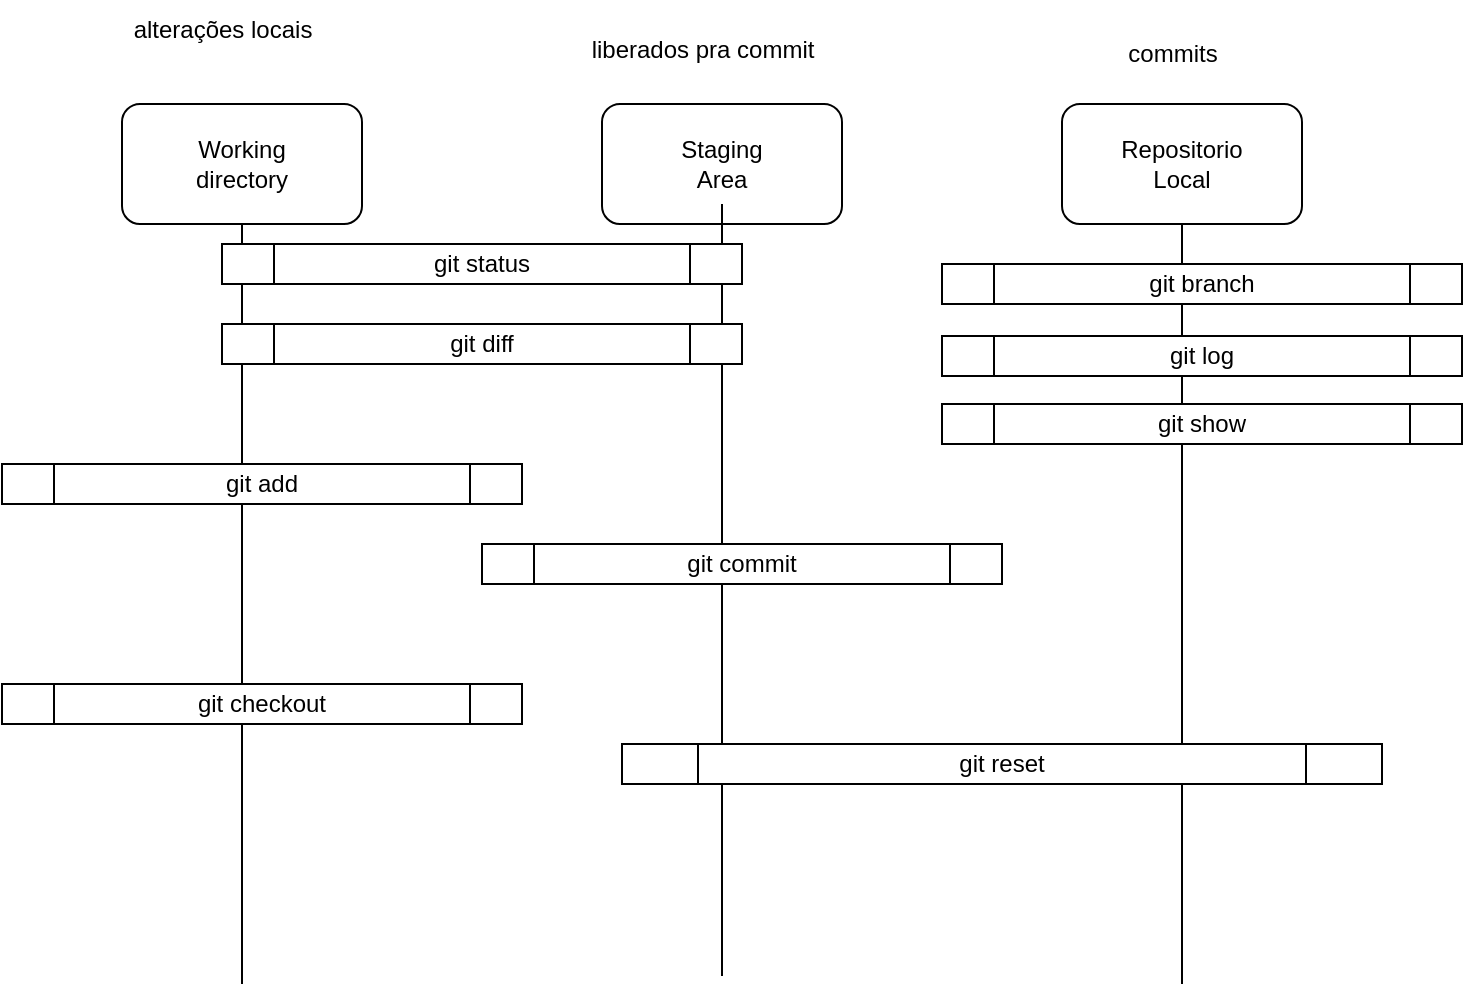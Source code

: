 <mxfile>
    <diagram id="B4c1xTssNnKq9BLbnN2t" name="Page-1">
        <mxGraphModel dx="1152" dy="795" grid="1" gridSize="10" guides="1" tooltips="1" connect="1" arrows="1" fold="1" page="1" pageScale="1" pageWidth="827" pageHeight="1169" math="0" shadow="0">
            <root>
                <mxCell id="0"/>
                <mxCell id="1" parent="0"/>
                <mxCell id="2" value="Repositorio&lt;br&gt;Local" style="rounded=1;whiteSpace=wrap;html=1;" vertex="1" parent="1">
                    <mxGeometry x="590" y="80" width="120" height="60" as="geometry"/>
                </mxCell>
                <mxCell id="3" value="Staging&lt;br&gt;Area" style="rounded=1;whiteSpace=wrap;html=1;" vertex="1" parent="1">
                    <mxGeometry x="360" y="80" width="120" height="60" as="geometry"/>
                </mxCell>
                <mxCell id="4" value="Working&lt;br&gt;directory" style="rounded=1;whiteSpace=wrap;html=1;" vertex="1" parent="1">
                    <mxGeometry x="120" y="80" width="120" height="60" as="geometry"/>
                </mxCell>
                <mxCell id="5" value="" style="endArrow=none;html=1;entryX=0.5;entryY=1;entryDx=0;entryDy=0;" edge="1" parent="1" target="4">
                    <mxGeometry width="50" height="50" relative="1" as="geometry">
                        <mxPoint x="180" y="520" as="sourcePoint"/>
                        <mxPoint x="230" y="300" as="targetPoint"/>
                    </mxGeometry>
                </mxCell>
                <mxCell id="6" value="" style="endArrow=none;html=1;entryX=0.5;entryY=1;entryDx=0;entryDy=0;" edge="1" parent="1">
                    <mxGeometry width="50" height="50" relative="1" as="geometry">
                        <mxPoint x="420" y="516" as="sourcePoint"/>
                        <mxPoint x="420" y="130" as="targetPoint"/>
                    </mxGeometry>
                </mxCell>
                <mxCell id="7" value="" style="endArrow=none;html=1;entryX=0.5;entryY=1;entryDx=0;entryDy=0;" edge="1" parent="1" target="2">
                    <mxGeometry width="50" height="50" relative="1" as="geometry">
                        <mxPoint x="650" y="520" as="sourcePoint"/>
                        <mxPoint x="430" y="150" as="targetPoint"/>
                    </mxGeometry>
                </mxCell>
                <mxCell id="8" value="commits" style="text;html=1;align=center;verticalAlign=middle;resizable=0;points=[];autosize=1;strokeColor=none;fillColor=none;" vertex="1" parent="1">
                    <mxGeometry x="610" y="40" width="70" height="30" as="geometry"/>
                </mxCell>
                <mxCell id="9" value="liberados pra commit" style="text;html=1;align=center;verticalAlign=middle;resizable=0;points=[];autosize=1;strokeColor=none;fillColor=none;" vertex="1" parent="1">
                    <mxGeometry x="345" y="38" width="130" height="30" as="geometry"/>
                </mxCell>
                <mxCell id="10" value="alterações locais" style="text;html=1;align=center;verticalAlign=middle;resizable=0;points=[];autosize=1;strokeColor=none;fillColor=none;" vertex="1" parent="1">
                    <mxGeometry x="115" y="28" width="110" height="30" as="geometry"/>
                </mxCell>
                <mxCell id="11" value="git status" style="shape=process;whiteSpace=wrap;html=1;backgroundOutline=1;" vertex="1" parent="1">
                    <mxGeometry x="170" y="150" width="260" height="20" as="geometry"/>
                </mxCell>
                <mxCell id="15" value="git log" style="shape=process;whiteSpace=wrap;html=1;backgroundOutline=1;" vertex="1" parent="1">
                    <mxGeometry x="530" y="196" width="260" height="20" as="geometry"/>
                </mxCell>
                <mxCell id="16" value="git show" style="shape=process;whiteSpace=wrap;html=1;backgroundOutline=1;" vertex="1" parent="1">
                    <mxGeometry x="530" y="230" width="260" height="20" as="geometry"/>
                </mxCell>
                <mxCell id="17" value="git diff" style="shape=process;whiteSpace=wrap;html=1;backgroundOutline=1;" vertex="1" parent="1">
                    <mxGeometry x="170" y="190" width="260" height="20" as="geometry"/>
                </mxCell>
                <mxCell id="18" value="git commit" style="shape=process;whiteSpace=wrap;html=1;backgroundOutline=1;" vertex="1" parent="1">
                    <mxGeometry x="300" y="300" width="260" height="20" as="geometry"/>
                </mxCell>
                <mxCell id="19" value="git add" style="shape=process;whiteSpace=wrap;html=1;backgroundOutline=1;" vertex="1" parent="1">
                    <mxGeometry x="60" y="260" width="260" height="20" as="geometry"/>
                </mxCell>
                <mxCell id="21" value="git branch" style="shape=process;whiteSpace=wrap;html=1;backgroundOutline=1;" vertex="1" parent="1">
                    <mxGeometry x="530" y="160" width="260" height="20" as="geometry"/>
                </mxCell>
                <mxCell id="22" value="git checkout" style="shape=process;whiteSpace=wrap;html=1;backgroundOutline=1;" vertex="1" parent="1">
                    <mxGeometry x="60" y="370" width="260" height="20" as="geometry"/>
                </mxCell>
                <mxCell id="24" value="git reset" style="shape=process;whiteSpace=wrap;html=1;backgroundOutline=1;" vertex="1" parent="1">
                    <mxGeometry x="370" y="400" width="380" height="20" as="geometry"/>
                </mxCell>
            </root>
        </mxGraphModel>
    </diagram>
</mxfile>